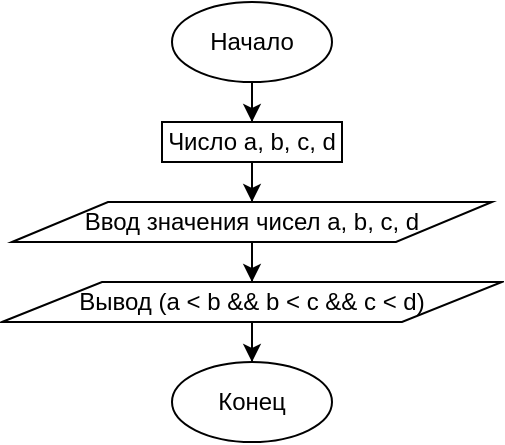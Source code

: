 <mxfile version="13.1.10" type="device"><diagram id="C5RBs43oDa-KdzZeNtuy" name="Page-1"><mxGraphModel dx="530" dy="234" grid="1" gridSize="10" guides="1" tooltips="1" connect="1" arrows="1" fold="1" page="1" pageScale="1" pageWidth="827" pageHeight="1169" math="0" shadow="0"><root><mxCell id="WIyWlLk6GJQsqaUBKTNV-0"/><mxCell id="WIyWlLk6GJQsqaUBKTNV-1" parent="WIyWlLk6GJQsqaUBKTNV-0"/><mxCell id="7uZfHtSH42SoGgWRZuXW-31" style="edgeStyle=orthogonalEdgeStyle;rounded=0;orthogonalLoop=1;jettySize=auto;html=1;entryX=0.5;entryY=0;entryDx=0;entryDy=0;" edge="1" parent="WIyWlLk6GJQsqaUBKTNV-1" source="7uZfHtSH42SoGgWRZuXW-32" target="7uZfHtSH42SoGgWRZuXW-34"><mxGeometry relative="1" as="geometry"/></mxCell><mxCell id="7uZfHtSH42SoGgWRZuXW-32" value="Начало" style="ellipse;whiteSpace=wrap;html=1;" vertex="1" parent="WIyWlLk6GJQsqaUBKTNV-1"><mxGeometry x="110" y="90" width="80" height="40" as="geometry"/></mxCell><mxCell id="7uZfHtSH42SoGgWRZuXW-33" style="edgeStyle=orthogonalEdgeStyle;rounded=0;orthogonalLoop=1;jettySize=auto;html=1;entryX=0.5;entryY=0;entryDx=0;entryDy=0;" edge="1" parent="WIyWlLk6GJQsqaUBKTNV-1" source="7uZfHtSH42SoGgWRZuXW-34" target="7uZfHtSH42SoGgWRZuXW-36"><mxGeometry relative="1" as="geometry"/></mxCell><mxCell id="7uZfHtSH42SoGgWRZuXW-34" value="Число&amp;nbsp;a, b, c, d" style="rounded=0;whiteSpace=wrap;html=1;" vertex="1" parent="WIyWlLk6GJQsqaUBKTNV-1"><mxGeometry x="105" y="150" width="90" height="20" as="geometry"/></mxCell><mxCell id="7uZfHtSH42SoGgWRZuXW-35" style="edgeStyle=orthogonalEdgeStyle;rounded=0;orthogonalLoop=1;jettySize=auto;html=1;entryX=0.5;entryY=0;entryDx=0;entryDy=0;" edge="1" parent="WIyWlLk6GJQsqaUBKTNV-1" source="7uZfHtSH42SoGgWRZuXW-36" target="7uZfHtSH42SoGgWRZuXW-38"><mxGeometry relative="1" as="geometry"/></mxCell><mxCell id="7uZfHtSH42SoGgWRZuXW-36" value="Ввод значения чисел&amp;nbsp;a, b, c, d" style="shape=parallelogram;perimeter=parallelogramPerimeter;whiteSpace=wrap;html=1;fontFamily=Helvetica;fontSize=12;fontColor=#000000;align=center;strokeColor=#000000;fillColor=#ffffff;" vertex="1" parent="WIyWlLk6GJQsqaUBKTNV-1"><mxGeometry x="30" y="190" width="240" height="20" as="geometry"/></mxCell><mxCell id="7uZfHtSH42SoGgWRZuXW-37" style="edgeStyle=orthogonalEdgeStyle;rounded=0;orthogonalLoop=1;jettySize=auto;html=1;entryX=0.5;entryY=0;entryDx=0;entryDy=0;" edge="1" parent="WIyWlLk6GJQsqaUBKTNV-1" source="7uZfHtSH42SoGgWRZuXW-38" target="7uZfHtSH42SoGgWRZuXW-39"><mxGeometry relative="1" as="geometry"/></mxCell><mxCell id="7uZfHtSH42SoGgWRZuXW-38" value="Вывод (a &amp;lt; b &amp;amp;&amp;amp; b &amp;lt; c &amp;amp;&amp;amp; c &amp;lt; d)" style="shape=parallelogram;perimeter=parallelogramPerimeter;whiteSpace=wrap;html=1;fontFamily=Helvetica;fontSize=12;fontColor=#000000;align=center;strokeColor=#000000;fillColor=#ffffff;" vertex="1" parent="WIyWlLk6GJQsqaUBKTNV-1"><mxGeometry x="25" y="230" width="250" height="20" as="geometry"/></mxCell><mxCell id="7uZfHtSH42SoGgWRZuXW-39" value="Конец" style="ellipse;whiteSpace=wrap;html=1;" vertex="1" parent="WIyWlLk6GJQsqaUBKTNV-1"><mxGeometry x="110" y="270" width="80" height="40" as="geometry"/></mxCell></root></mxGraphModel></diagram></mxfile>